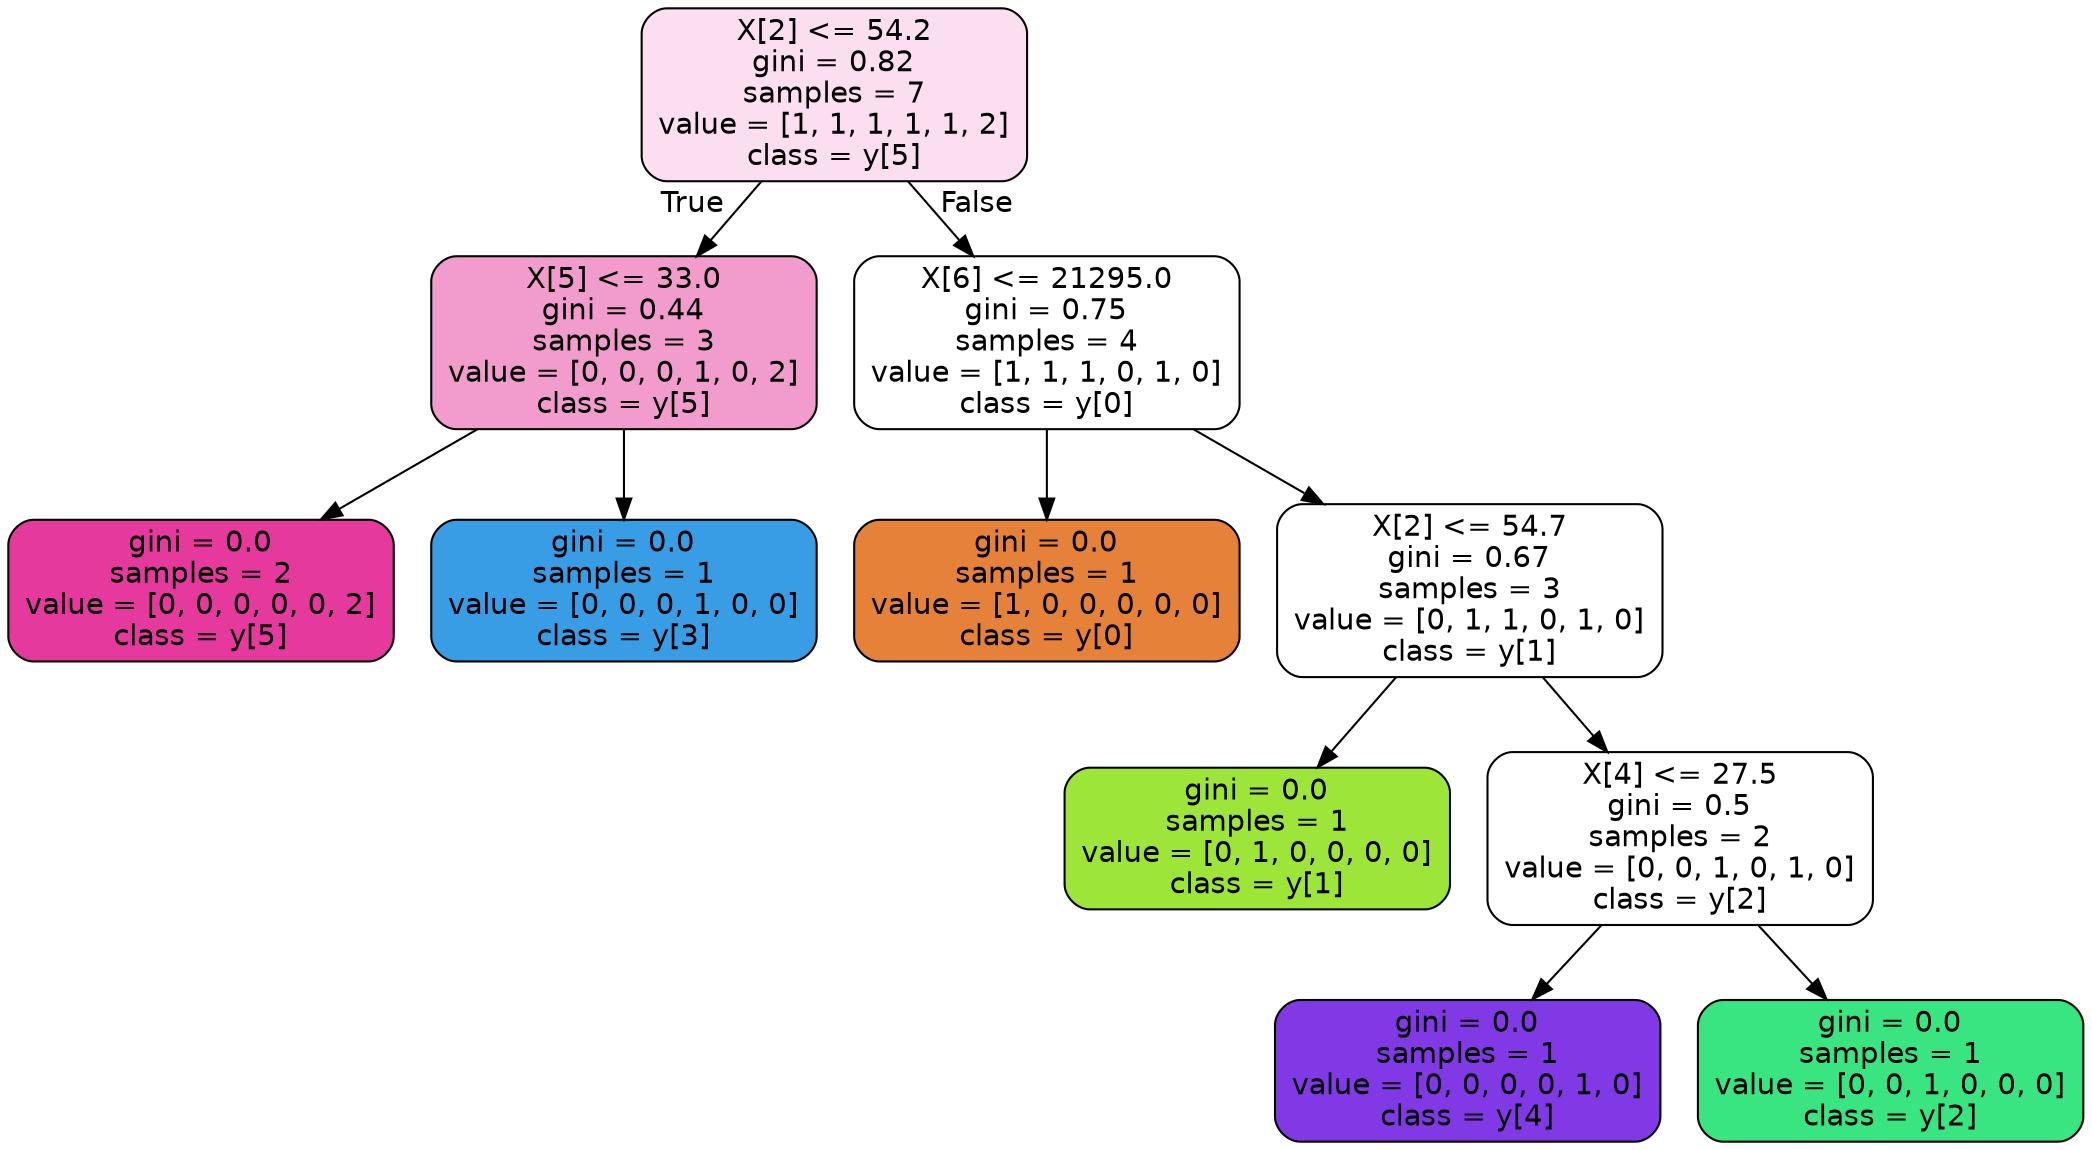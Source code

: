 digraph Tree {
node [shape=box, style="filled, rounded", color="black", fontname=helvetica] ;
edge [fontname=helvetica] ;
0 [label="X[2] <= 54.2\ngini = 0.82\nsamples = 7\nvalue = [1, 1, 1, 1, 1, 2]\nclass = y[5]", fillcolor="#fbdeef"] ;
1 [label="X[5] <= 33.0\ngini = 0.44\nsamples = 3\nvalue = [0, 0, 0, 1, 0, 2]\nclass = y[5]", fillcolor="#f29cce"] ;
0 -> 1 [labeldistance=2.5, labelangle=45, headlabel="True"] ;
2 [label="gini = 0.0\nsamples = 2\nvalue = [0, 0, 0, 0, 0, 2]\nclass = y[5]", fillcolor="#e5399d"] ;
1 -> 2 ;
3 [label="gini = 0.0\nsamples = 1\nvalue = [0, 0, 0, 1, 0, 0]\nclass = y[3]", fillcolor="#399de5"] ;
1 -> 3 ;
4 [label="X[6] <= 21295.0\ngini = 0.75\nsamples = 4\nvalue = [1, 1, 1, 0, 1, 0]\nclass = y[0]", fillcolor="#ffffff"] ;
0 -> 4 [labeldistance=2.5, labelangle=-45, headlabel="False"] ;
5 [label="gini = 0.0\nsamples = 1\nvalue = [1, 0, 0, 0, 0, 0]\nclass = y[0]", fillcolor="#e58139"] ;
4 -> 5 ;
6 [label="X[2] <= 54.7\ngini = 0.67\nsamples = 3\nvalue = [0, 1, 1, 0, 1, 0]\nclass = y[1]", fillcolor="#ffffff"] ;
4 -> 6 ;
7 [label="gini = 0.0\nsamples = 1\nvalue = [0, 1, 0, 0, 0, 0]\nclass = y[1]", fillcolor="#9de539"] ;
6 -> 7 ;
8 [label="X[4] <= 27.5\ngini = 0.5\nsamples = 2\nvalue = [0, 0, 1, 0, 1, 0]\nclass = y[2]", fillcolor="#ffffff"] ;
6 -> 8 ;
9 [label="gini = 0.0\nsamples = 1\nvalue = [0, 0, 0, 0, 1, 0]\nclass = y[4]", fillcolor="#8139e5"] ;
8 -> 9 ;
10 [label="gini = 0.0\nsamples = 1\nvalue = [0, 0, 1, 0, 0, 0]\nclass = y[2]", fillcolor="#39e581"] ;
8 -> 10 ;
}